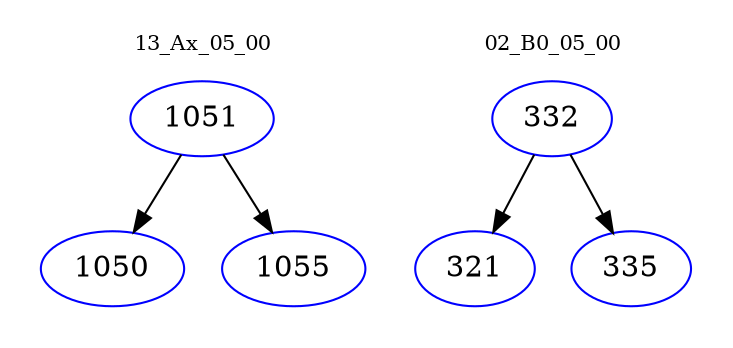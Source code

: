 digraph{
subgraph cluster_0 {
color = white
label = "13_Ax_05_00";
fontsize=10;
T0_1051 [label="1051", color="blue"]
T0_1051 -> T0_1050 [color="black"]
T0_1050 [label="1050", color="blue"]
T0_1051 -> T0_1055 [color="black"]
T0_1055 [label="1055", color="blue"]
}
subgraph cluster_1 {
color = white
label = "02_B0_05_00";
fontsize=10;
T1_332 [label="332", color="blue"]
T1_332 -> T1_321 [color="black"]
T1_321 [label="321", color="blue"]
T1_332 -> T1_335 [color="black"]
T1_335 [label="335", color="blue"]
}
}
